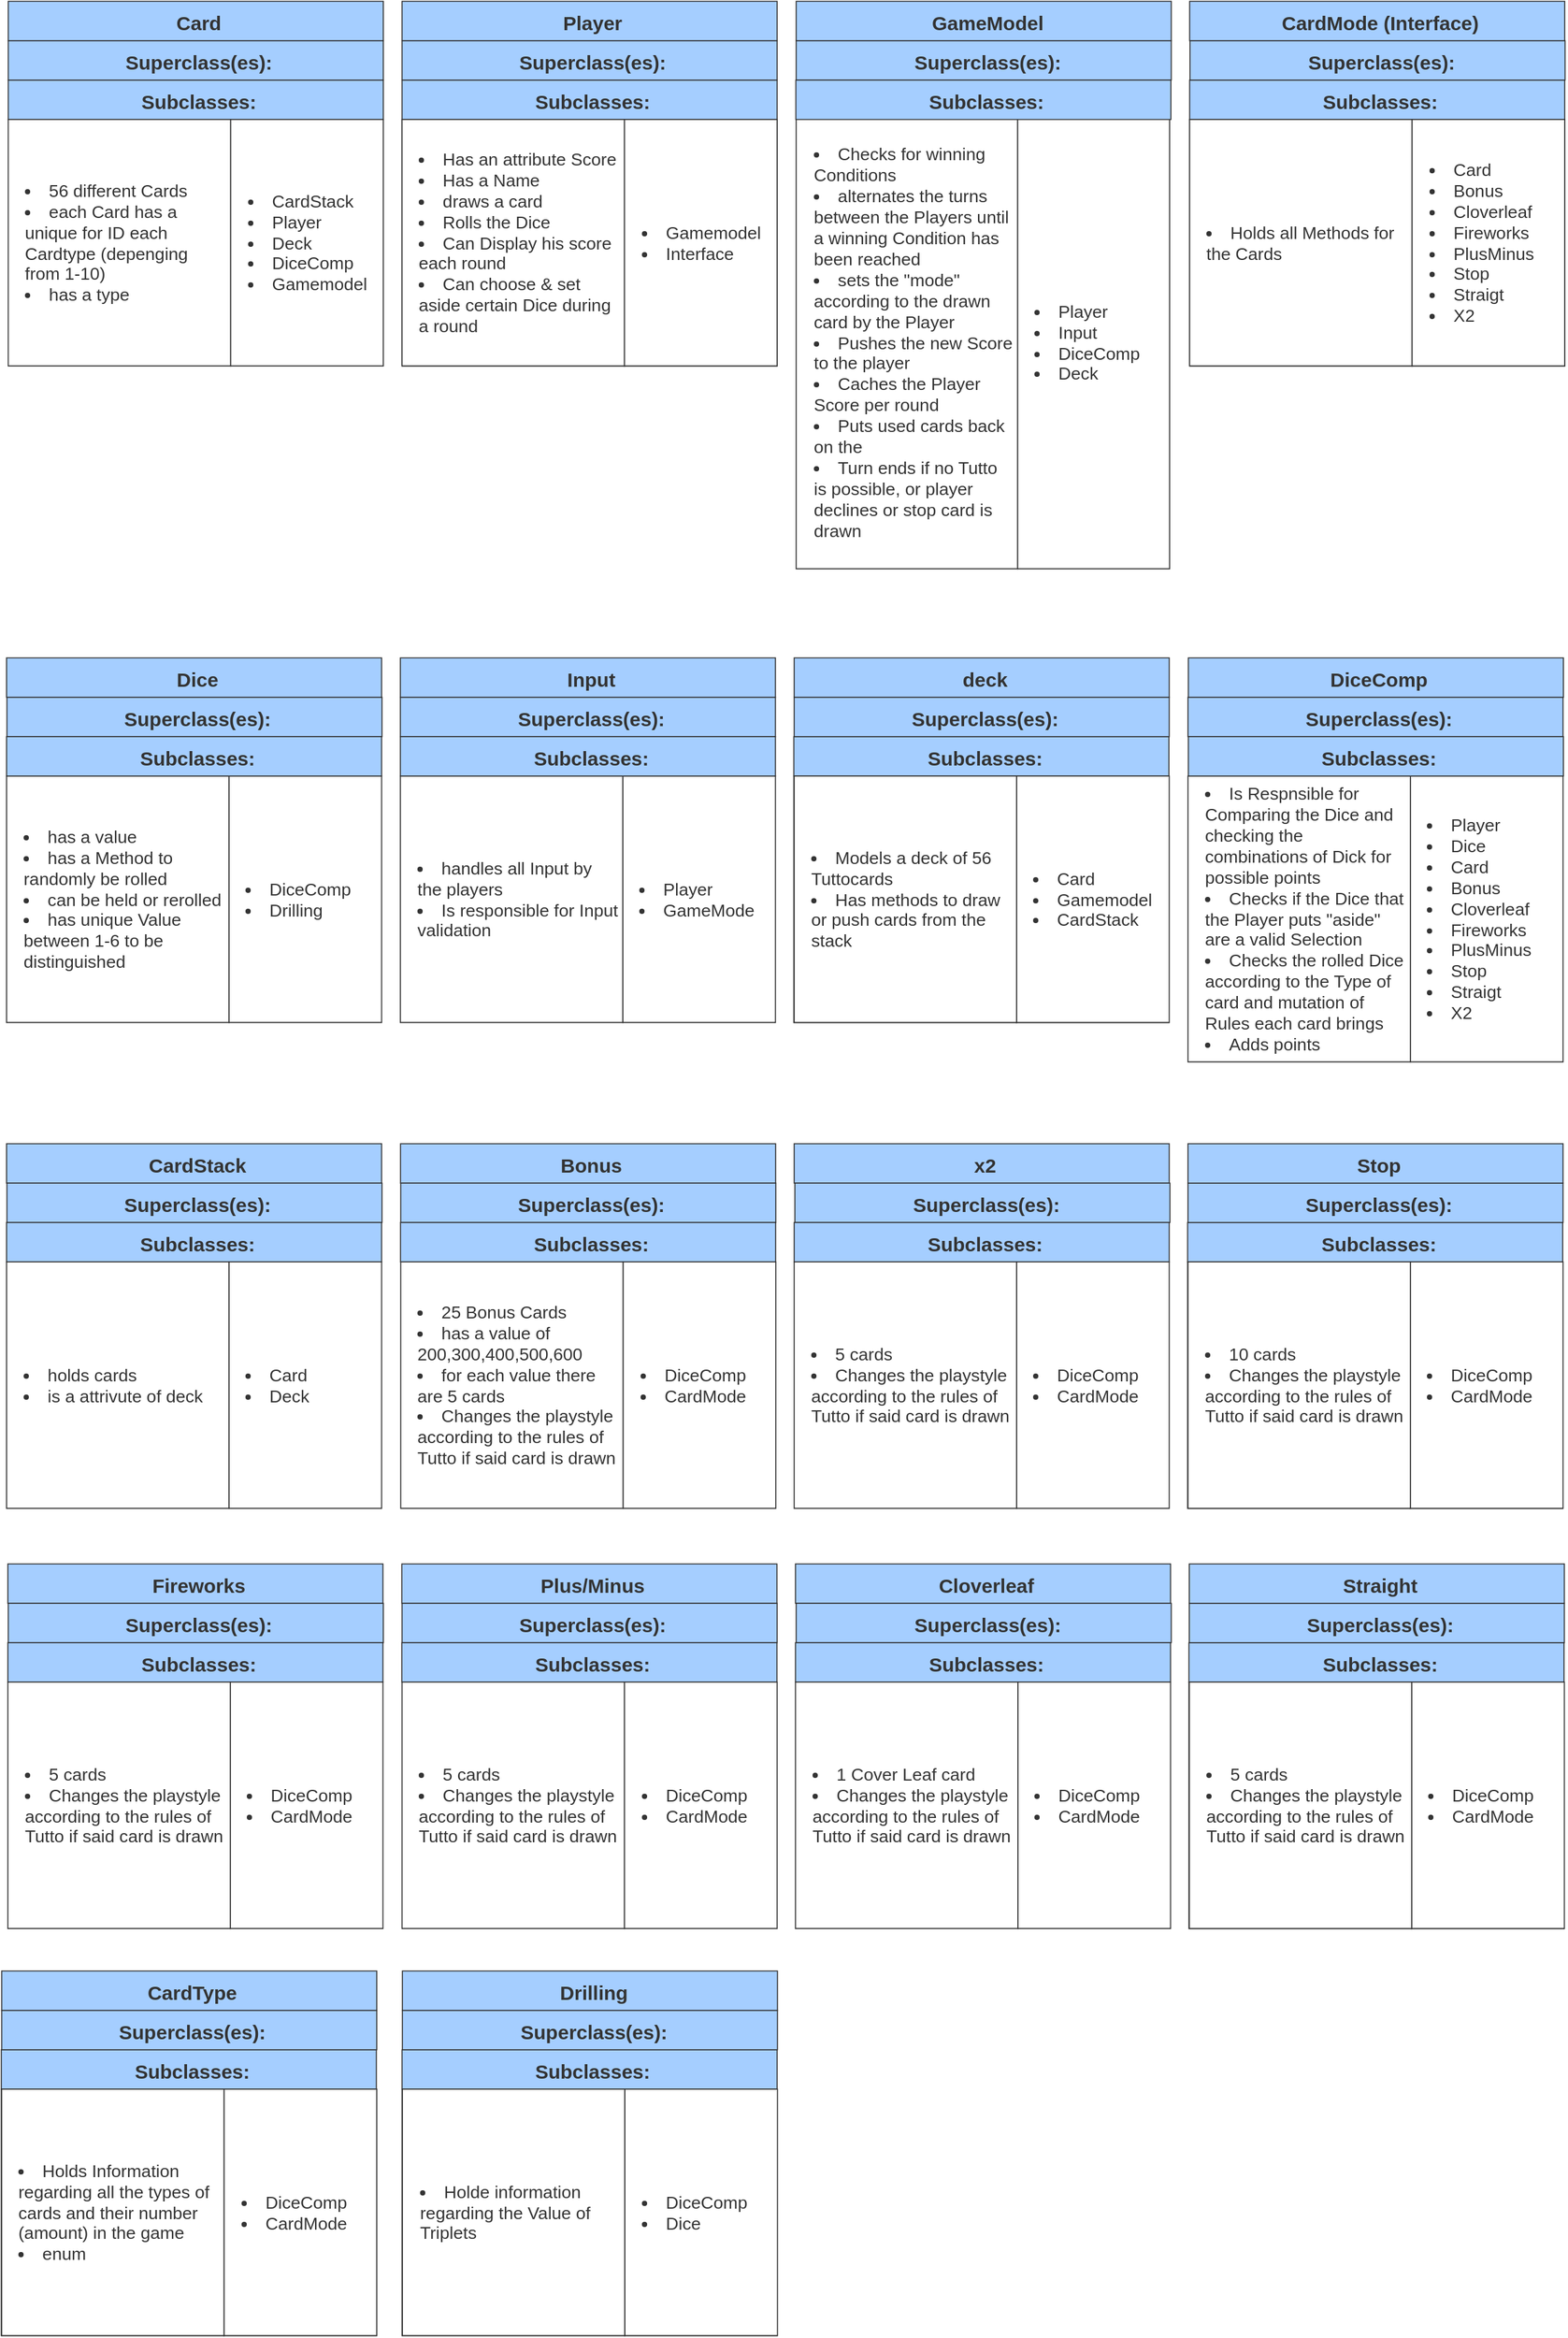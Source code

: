 <mxfile version="20.6.0" type="device"><diagram id="DtVpmX2BilBb1LRKZ0G4" name="Seite-1"><mxGraphModel dx="1422" dy="1931" grid="1" gridSize="10" guides="1" tooltips="1" connect="1" arrows="1" fold="1" page="1" pageScale="1" pageWidth="827" pageHeight="1169" math="0" shadow="0"><root><mxCell id="0"/><mxCell id="1" parent="0"/><mxCell id="c-7fdAGD610bVbhYbxDN-22" value="" style="group;dropTarget=0;pointerEvents=0;html=1;" parent="1" vertex="1"><mxGeometry x="55.27" y="-140" width="286" height="218" as="geometry"/></mxCell><mxCell id="c-7fdAGD610bVbhYbxDN-23" value="Subclasses:" style="shape=partialRectangle;html=1;whiteSpace=wrap;connectable=0;fillColor=#a5ceff;strokeOpacity=100;fillOpacity=100;verticalAlign=middle;spacing=3.8;strokeColor=#333333;strokeWidth=0.8;fontSize=15;fontColor=#333333;fontStyle=1;spacingLeft=8.4;spacingRight=3.8;spacingTop=2.4;" parent="c-7fdAGD610bVbhYbxDN-22" vertex="1"><mxGeometry width="285.731" height="30" as="geometry"/></mxCell><mxCell id="c-7fdAGD610bVbhYbxDN-24" value="&lt;ul style=&quot;margin: 0px ; padding-left: 10px ; list-style-position: inside ; list-style-type: disc&quot;&gt;&lt;li style=&quot;text-align: left ; color: #333333 ; font-size: 13.3px&quot;&gt;56 different Cards&lt;/li&gt;&lt;li style=&quot;text-align: left ; color: #333333 ; font-size: 13.3px&quot;&gt;each Card has a unique for ID each Cardtype (depenging from 1-10)&lt;/li&gt;&lt;li style=&quot;text-align: left ; color: #333333 ; font-size: 13.3px&quot;&gt;has a type&lt;/li&gt;&lt;/ul&gt;" style="shape=partialRectangle;html=1;whiteSpace=wrap;connectable=0;fillColor=#ffffff;strokeOpacity=100;verticalAlign=middle;overflow=block;blockSpacing=1;spacing=3.8;strokeColor=#333333;strokeWidth=0.8;fontSize=13;" parent="c-7fdAGD610bVbhYbxDN-22" vertex="1"><mxGeometry y="30" width="169.481" height="187.695" as="geometry"/></mxCell><mxCell id="c-7fdAGD610bVbhYbxDN-25" value="&lt;ul style=&quot;margin: 0px ; padding-left: 10px ; list-style-position: inside ; list-style-type: disc&quot;&gt;&lt;li style=&quot;text-align: left ; color: #333333 ; font-size: 13.3px&quot;&gt;CardStack&lt;/li&gt;&lt;li style=&quot;text-align: left ; color: #333333 ; font-size: 13.3px&quot;&gt;Player&lt;/li&gt;&lt;li style=&quot;text-align: left ; color: #333333 ; font-size: 13.3px&quot;&gt;Deck&lt;/li&gt;&lt;li style=&quot;text-align: left ; color: #333333 ; font-size: 13.3px&quot;&gt;DiceComp&lt;/li&gt;&lt;li style=&quot;text-align: left ; color: #333333 ; font-size: 13.3px&quot;&gt;Gamemodel&lt;/li&gt;&lt;/ul&gt;" style="shape=partialRectangle;html=1;whiteSpace=wrap;connectable=0;fillColor=#ffffff;strokeOpacity=100;verticalAlign=middle;overflow=block;blockSpacing=1;spacing=3.8;strokeColor=#333333;strokeWidth=0.8;fontSize=13;" parent="c-7fdAGD610bVbhYbxDN-22" vertex="1"><mxGeometry x="169.481" y="30" width="116.25" height="187.695" as="geometry"/></mxCell><mxCell id="c-7fdAGD610bVbhYbxDN-26" value="" style="group;dropTarget=0;pointerEvents=0;html=1;" parent="1" vertex="1"><mxGeometry x="355.27" y="-140" width="286" height="218" as="geometry"/></mxCell><mxCell id="c-7fdAGD610bVbhYbxDN-27" value="Subclasses:" style="shape=partialRectangle;html=1;whiteSpace=wrap;connectable=0;fillColor=#a5ceff;strokeOpacity=100;fillOpacity=100;verticalAlign=middle;spacing=3.8;strokeColor=#333333;strokeWidth=0.8;fontSize=15;fontColor=#333333;fontStyle=1;spacingLeft=8.4;spacingRight=3.8;spacingTop=2.4;" parent="c-7fdAGD610bVbhYbxDN-26" vertex="1"><mxGeometry width="285.731" height="30" as="geometry"/></mxCell><mxCell id="c-7fdAGD610bVbhYbxDN-28" value="&lt;ul style=&quot;margin: 0px; padding-left: 10px;list-style-position: inside; list-style-type:disc&quot;&gt;&lt;li style=&quot;text-align:left;color:#333333;font-size:13.3px;&quot;&gt;Responibilities&lt;/li&gt;&lt;/ul&gt;" style="shape=partialRectangle;html=1;whiteSpace=wrap;connectable=0;fillColor=#ffffff;strokeOpacity=100;verticalAlign=middle;overflow=block;blockSpacing=1;spacing=3.8;strokeColor=#333333;strokeWidth=0.8;fontSize=13;" parent="c-7fdAGD610bVbhYbxDN-26" vertex="1"><mxGeometry y="30" width="169.481" height="187.695" as="geometry"/></mxCell><mxCell id="c-7fdAGD610bVbhYbxDN-29" value="&lt;ul style=&quot;margin: 0px; padding-left: 10px;list-style-position: inside; list-style-type:disc&quot;&gt;&lt;li style=&quot;text-align:left;color:#333333;font-size:13.3px;&quot;&gt;Collaborators&lt;/li&gt;&lt;/ul&gt;" style="shape=partialRectangle;html=1;whiteSpace=wrap;connectable=0;fillColor=#ffffff;strokeOpacity=100;verticalAlign=middle;overflow=block;blockSpacing=1;spacing=3.8;strokeColor=#333333;strokeWidth=0.8;fontSize=13;" parent="c-7fdAGD610bVbhYbxDN-26" vertex="1"><mxGeometry x="169.481" y="30" width="116.25" height="187.695" as="geometry"/></mxCell><mxCell id="c-7fdAGD610bVbhYbxDN-34" value="" style="group;dropTarget=0;pointerEvents=0;html=1;" parent="1" vertex="1"><mxGeometry x="955.27" y="-140" width="286" height="218" as="geometry"/></mxCell><mxCell id="c-7fdAGD610bVbhYbxDN-35" value="Subclasses:" style="shape=partialRectangle;html=1;whiteSpace=wrap;connectable=0;fillColor=#a5ceff;strokeOpacity=100;fillOpacity=100;verticalAlign=middle;spacing=3.8;strokeColor=#333333;strokeWidth=0.8;fontSize=15;fontColor=#333333;fontStyle=1;spacingLeft=8.4;spacingRight=3.8;spacingTop=2.4;" parent="c-7fdAGD610bVbhYbxDN-34" vertex="1"><mxGeometry width="285.731" height="30" as="geometry"/></mxCell><mxCell id="c-7fdAGD610bVbhYbxDN-36" value="&lt;ul style=&quot;margin: 0px; padding-left: 10px;list-style-position: inside; list-style-type:disc&quot;&gt;&lt;li style=&quot;text-align:left;color:#333333;font-size:13.3px;&quot;&gt;Responibilities&lt;/li&gt;&lt;/ul&gt;" style="shape=partialRectangle;html=1;whiteSpace=wrap;connectable=0;fillColor=#ffffff;strokeOpacity=100;verticalAlign=middle;overflow=block;blockSpacing=1;spacing=3.8;strokeColor=#333333;strokeWidth=0.8;fontSize=13;" parent="c-7fdAGD610bVbhYbxDN-34" vertex="1"><mxGeometry y="30" width="169.481" height="187.695" as="geometry"/></mxCell><mxCell id="c-7fdAGD610bVbhYbxDN-37" value="&lt;ul style=&quot;margin: 0px; padding-left: 10px;list-style-position: inside; list-style-type:disc&quot;&gt;&lt;li style=&quot;text-align:left;color:#333333;font-size:13.3px;&quot;&gt;Collaborators&lt;/li&gt;&lt;/ul&gt;" style="shape=partialRectangle;html=1;whiteSpace=wrap;connectable=0;fillColor=#ffffff;strokeOpacity=100;verticalAlign=middle;overflow=block;blockSpacing=1;spacing=3.8;strokeColor=#333333;strokeWidth=0.8;fontSize=13;" parent="c-7fdAGD610bVbhYbxDN-34" vertex="1"><mxGeometry x="169.481" y="30" width="116.25" height="187.695" as="geometry"/></mxCell><mxCell id="c-7fdAGD610bVbhYbxDN-42" value="" style="group;dropTarget=0;pointerEvents=0;html=1;" parent="1" vertex="1"><mxGeometry x="955.27" y="-140" width="286" height="218" as="geometry"/></mxCell><mxCell id="c-7fdAGD610bVbhYbxDN-44" value="&lt;ul style=&quot;margin: 0px ; padding-left: 10px ; list-style-position: inside ; list-style-type: disc&quot;&gt;&lt;li style=&quot;text-align: left ; color: #333333 ; font-size: 13.3px&quot;&gt;Holds all Methods for the Cards&lt;/li&gt;&lt;/ul&gt;" style="shape=partialRectangle;html=1;whiteSpace=wrap;connectable=0;fillColor=#ffffff;strokeOpacity=100;verticalAlign=middle;overflow=block;blockSpacing=1;spacing=3.8;strokeColor=#333333;strokeWidth=0.8;fontSize=13;" parent="c-7fdAGD610bVbhYbxDN-42" vertex="1"><mxGeometry y="30" width="169.481" height="187.695" as="geometry"/></mxCell><mxCell id="c-7fdAGD610bVbhYbxDN-45" value="&lt;ul style=&quot;margin: 0px ; padding-left: 10px ; list-style-position: inside ; list-style-type: disc&quot;&gt;&lt;li style=&quot;text-align: left ; color: #333333 ; font-size: 13.3px&quot;&gt;Card&lt;/li&gt;&lt;li style=&quot;text-align: left ; color: #333333 ; font-size: 13.3px&quot;&gt;Bonus&lt;/li&gt;&lt;li style=&quot;text-align: left ; color: #333333 ; font-size: 13.3px&quot;&gt;Cloverleaf&lt;/li&gt;&lt;li style=&quot;text-align: left ; color: #333333 ; font-size: 13.3px&quot;&gt;Fireworks&lt;/li&gt;&lt;li style=&quot;text-align: left ; color: #333333 ; font-size: 13.3px&quot;&gt;PlusMinus&lt;/li&gt;&lt;li style=&quot;text-align: left ; color: #333333 ; font-size: 13.3px&quot;&gt;Stop&lt;/li&gt;&lt;li style=&quot;text-align: left ; color: #333333 ; font-size: 13.3px&quot;&gt;Straigt&lt;/li&gt;&lt;li style=&quot;text-align: left ; color: #333333 ; font-size: 13.3px&quot;&gt;X2&lt;/li&gt;&lt;/ul&gt;" style="shape=partialRectangle;html=1;whiteSpace=wrap;connectable=0;fillColor=#ffffff;strokeOpacity=100;verticalAlign=middle;overflow=block;blockSpacing=1;spacing=3.8;strokeColor=#333333;strokeWidth=0.8;fontSize=13;" parent="c-7fdAGD610bVbhYbxDN-42" vertex="1"><mxGeometry x="169.481" y="30" width="116.25" height="187.695" as="geometry"/></mxCell><mxCell id="c-7fdAGD610bVbhYbxDN-46" value="" style="group;dropTarget=0;pointerEvents=0;html=1;" parent="1" vertex="1"><mxGeometry x="355.27" y="-140" width="286" height="218" as="geometry"/></mxCell><mxCell id="c-7fdAGD610bVbhYbxDN-48" value="&lt;ul style=&quot;margin: 0px ; padding-left: 10px ; list-style-position: inside ; list-style-type: disc&quot;&gt;&lt;li style=&quot;text-align: left ; color: #333333 ; font-size: 13.3px&quot;&gt;Has an attribute Score&lt;/li&gt;&lt;li style=&quot;text-align: left ; color: #333333 ; font-size: 13.3px&quot;&gt;Has a Name&lt;/li&gt;&lt;li style=&quot;text-align: left ; color: #333333 ; font-size: 13.3px&quot;&gt;draws a card&lt;/li&gt;&lt;li style=&quot;text-align: left ; color: #333333 ; font-size: 13.3px&quot;&gt;Rolls the Dice&lt;/li&gt;&lt;li style=&quot;text-align: left ; color: #333333 ; font-size: 13.3px&quot;&gt;Can Display his score each round&lt;/li&gt;&lt;li style=&quot;text-align: left ; color: #333333 ; font-size: 13.3px&quot;&gt;Can choose &amp;amp; set aside certain Dice during a round&lt;/li&gt;&lt;/ul&gt;" style="shape=partialRectangle;html=1;whiteSpace=wrap;connectable=0;fillColor=#ffffff;strokeOpacity=100;verticalAlign=middle;overflow=block;blockSpacing=1;spacing=3.8;strokeColor=#333333;strokeWidth=0.8;fontSize=13;" parent="c-7fdAGD610bVbhYbxDN-46" vertex="1"><mxGeometry y="30" width="169.481" height="187.695" as="geometry"/></mxCell><mxCell id="c-7fdAGD610bVbhYbxDN-49" value="&lt;ul style=&quot;margin: 0px ; padding-left: 10px ; list-style-position: inside ; list-style-type: disc&quot;&gt;&lt;li style=&quot;text-align: left ; color: #333333 ; font-size: 13.3px&quot;&gt;Gamemodel&lt;/li&gt;&lt;li style=&quot;text-align: left ; color: #333333 ; font-size: 13.3px&quot;&gt;Interface&lt;/li&gt;&lt;/ul&gt;" style="shape=partialRectangle;html=1;whiteSpace=wrap;connectable=0;fillColor=#ffffff;strokeOpacity=100;verticalAlign=middle;overflow=block;blockSpacing=1;spacing=3.8;strokeColor=#333333;strokeWidth=0.8;fontSize=13;" parent="c-7fdAGD610bVbhYbxDN-46" vertex="1"><mxGeometry x="169.481" y="30" width="116.25" height="187.695" as="geometry"/></mxCell><mxCell id="c-7fdAGD610bVbhYbxDN-50" value="" style="group;dropTarget=0;pointerEvents=0;html=1;" parent="1" vertex="1"><mxGeometry x="54" y="360" width="286" height="218" as="geometry"/></mxCell><mxCell id="c-7fdAGD610bVbhYbxDN-52" value="&lt;ul style=&quot;margin: 0px ; padding-left: 10px ; list-style-position: inside ; list-style-type: disc&quot;&gt;&lt;li style=&quot;text-align: left ; color: #333333 ; font-size: 13.3px&quot;&gt;has a value&lt;/li&gt;&lt;li style=&quot;text-align: left ; color: #333333 ; font-size: 13.3px&quot;&gt;has a Method to randomly be rolled&lt;/li&gt;&lt;li style=&quot;text-align: left ; color: #333333 ; font-size: 13.3px&quot;&gt;can be held or rerolled&lt;/li&gt;&lt;li style=&quot;text-align: left ; color: #333333 ; font-size: 13.3px&quot;&gt;has unique Value between 1-6 to be distinguished&lt;/li&gt;&lt;/ul&gt;" style="shape=partialRectangle;html=1;whiteSpace=wrap;connectable=0;fillColor=#ffffff;strokeOpacity=100;verticalAlign=middle;overflow=block;blockSpacing=1;spacing=3.8;strokeColor=#333333;strokeWidth=0.8;fontSize=13;" parent="c-7fdAGD610bVbhYbxDN-50" vertex="1"><mxGeometry y="30" width="169.481" height="187.695" as="geometry"/></mxCell><mxCell id="c-7fdAGD610bVbhYbxDN-53" value="&lt;ul style=&quot;margin: 0px ; padding-left: 10px ; list-style-position: inside ; list-style-type: disc&quot;&gt;&lt;li style=&quot;text-align: left ; color: #333333 ; font-size: 13.3px&quot;&gt;DiceComp&lt;/li&gt;&lt;li style=&quot;text-align: left ; color: #333333 ; font-size: 13.3px&quot;&gt;Drilling&lt;/li&gt;&lt;/ul&gt;" style="shape=partialRectangle;html=1;whiteSpace=wrap;connectable=0;fillColor=#ffffff;strokeOpacity=100;verticalAlign=middle;overflow=block;blockSpacing=1;spacing=3.8;strokeColor=#333333;strokeWidth=0.8;fontSize=13;" parent="c-7fdAGD610bVbhYbxDN-50" vertex="1"><mxGeometry x="169.481" y="30" width="116.25" height="187.695" as="geometry"/></mxCell><mxCell id="c-7fdAGD610bVbhYbxDN-54" value="" style="group;dropTarget=0;pointerEvents=0;html=1;" parent="1" vertex="1"><mxGeometry x="655.27" y="-140" width="284.73" height="400" as="geometry"/></mxCell><mxCell id="c-7fdAGD610bVbhYbxDN-56" value="&lt;ul style=&quot;margin: 0px ; padding-left: 10px ; list-style-position: inside ; list-style-type: disc&quot;&gt;&lt;li style=&quot;text-align: left ; color: #333333 ; font-size: 13.3px&quot;&gt;Checks for winning Conditions&lt;/li&gt;&lt;li style=&quot;text-align: left ; color: #333333 ; font-size: 13.3px&quot;&gt;alternates the turns between the Players until a winning Condition has been reached&lt;/li&gt;&lt;li style=&quot;text-align: left ; color: #333333 ; font-size: 13.3px&quot;&gt;sets the &quot;mode&quot; according to the drawn card by the Player&lt;/li&gt;&lt;li style=&quot;text-align: left ; color: #333333 ; font-size: 13.3px&quot;&gt;Pushes the new Score to the player&lt;/li&gt;&lt;li style=&quot;text-align: left ; color: #333333 ; font-size: 13.3px&quot;&gt;Caches the Player Score per round&lt;/li&gt;&lt;li style=&quot;text-align: left ; color: #333333 ; font-size: 13.3px&quot;&gt;Puts used cards back on the&lt;/li&gt;&lt;li style=&quot;text-align: left ; color: #333333 ; font-size: 13.3px&quot;&gt;Turn ends if no Tutto is possible, or player declines or stop card is drawn&lt;/li&gt;&lt;/ul&gt;" style="shape=partialRectangle;html=1;whiteSpace=wrap;connectable=0;fillColor=#ffffff;strokeOpacity=100;verticalAlign=middle;overflow=block;blockSpacing=1;spacing=3.8;strokeColor=#333333;strokeWidth=0.8;fontSize=13;" parent="c-7fdAGD610bVbhYbxDN-54" vertex="1"><mxGeometry x="0.27" y="27.801" width="168.729" height="344.394" as="geometry"/></mxCell><mxCell id="c-7fdAGD610bVbhYbxDN-57" value="&lt;ul style=&quot;margin: 0px ; padding-left: 10px ; list-style-position: inside ; list-style-type: disc&quot;&gt;&lt;li style=&quot;text-align: left ; color: #333333 ; font-size: 13.3px&quot;&gt;Player&lt;/li&gt;&lt;li style=&quot;text-align: left ; color: #333333 ; font-size: 13.3px&quot;&gt;Input&lt;/li&gt;&lt;li style=&quot;text-align: left ; color: #333333 ; font-size: 13.3px&quot;&gt;DiceComp&lt;/li&gt;&lt;li style=&quot;text-align: left ; color: #333333 ; font-size: 13.3px&quot;&gt;Deck&lt;/li&gt;&lt;/ul&gt;" style="shape=partialRectangle;html=1;whiteSpace=wrap;connectable=0;fillColor=#ffffff;strokeOpacity=100;verticalAlign=middle;overflow=block;blockSpacing=1;spacing=3.8;strokeColor=#333333;strokeWidth=0.8;fontSize=13;" parent="c-7fdAGD610bVbhYbxDN-54" vertex="1"><mxGeometry x="168.999" y="27.801" width="115.734" height="344.394" as="geometry"/></mxCell><mxCell id="c-7fdAGD610bVbhYbxDN-58" value="" style="group;dropTarget=0;pointerEvents=0;html=1;" parent="1" vertex="1"><mxGeometry x="954" y="390" width="286" height="218" as="geometry"/></mxCell><mxCell id="c-7fdAGD610bVbhYbxDN-60" value="&lt;ul style=&quot;margin: 0px ; padding-left: 10px ; list-style-position: inside ; list-style-type: disc&quot;&gt;&lt;li style=&quot;text-align: left ; color: #333333 ; font-size: 13.3px&quot;&gt;Is Respnsible for Comparing the Dice and checking the combinations of Dick for possible points&lt;/li&gt;&lt;li style=&quot;text-align: left ; color: #333333 ; font-size: 13.3px&quot;&gt;Checks if the Dice that the Player puts &quot;aside&quot; are a valid Selection&lt;/li&gt;&lt;li style=&quot;text-align: left ; color: #333333 ; font-size: 13.3px&quot;&gt;Checks the rolled Dice according to the Type of card and mutation of Rules each card brings&lt;/li&gt;&lt;li style=&quot;text-align: left ; color: #333333 ; font-size: 13.3px&quot;&gt;Adds points&lt;/li&gt;&lt;/ul&gt;" style="shape=partialRectangle;html=1;whiteSpace=wrap;connectable=0;fillColor=#ffffff;strokeOpacity=100;verticalAlign=middle;overflow=block;blockSpacing=1;spacing=3.8;strokeColor=#333333;strokeWidth=0.8;fontSize=13;" parent="c-7fdAGD610bVbhYbxDN-58" vertex="1"><mxGeometry width="169.48" height="217.69" as="geometry"/></mxCell><mxCell id="c-7fdAGD610bVbhYbxDN-61" value="&lt;div style=&quot;text-align: left&quot;&gt;&lt;ul style=&quot;text-align: center; margin: 0px; padding-left: 10px; list-style-position: inside;&quot;&gt;&lt;li style=&quot;text-align: left; color: rgb(51, 51, 51); font-size: 13.3px;&quot;&gt;Player&lt;/li&gt;&lt;li style=&quot;text-align: left; color: rgb(51, 51, 51); font-size: 13.3px;&quot;&gt;Dice&lt;/li&gt;&lt;li style=&quot;text-align: left; color: rgb(51, 51, 51); font-size: 13.3px;&quot;&gt;Card&lt;/li&gt;&lt;li style=&quot;text-align: left; color: rgb(51, 51, 51); font-size: 13.3px;&quot;&gt;Bonus&lt;/li&gt;&lt;li style=&quot;text-align: left; color: rgb(51, 51, 51); font-size: 13.3px;&quot;&gt;Cloverleaf&lt;/li&gt;&lt;li style=&quot;text-align: left; color: rgb(51, 51, 51); font-size: 13.3px;&quot;&gt;Fireworks&lt;/li&gt;&lt;li style=&quot;text-align: left; color: rgb(51, 51, 51); font-size: 13.3px;&quot;&gt;PlusMinus&lt;/li&gt;&lt;li style=&quot;text-align: left; color: rgb(51, 51, 51); font-size: 13.3px;&quot;&gt;Stop&lt;/li&gt;&lt;li style=&quot;text-align: left; color: rgb(51, 51, 51); font-size: 13.3px;&quot;&gt;Straigt&lt;/li&gt;&lt;li style=&quot;text-align: left; color: rgb(51, 51, 51); font-size: 13.3px;&quot;&gt;X2&lt;/li&gt;&lt;/ul&gt;&lt;/div&gt;" style="shape=partialRectangle;html=1;whiteSpace=wrap;connectable=0;fillColor=#ffffff;strokeOpacity=100;verticalAlign=middle;overflow=block;blockSpacing=1;spacing=3.8;strokeColor=#333333;strokeWidth=0.8;fontSize=13;" parent="c-7fdAGD610bVbhYbxDN-58" vertex="1"><mxGeometry x="169.48" width="116.25" height="217.69" as="geometry"/></mxCell><mxCell id="c-7fdAGD610bVbhYbxDN-62" value="" style="group;dropTarget=0;pointerEvents=0;html=1;" parent="1" vertex="1"><mxGeometry x="354" y="360" width="286" height="218" as="geometry"/></mxCell><mxCell id="c-7fdAGD610bVbhYbxDN-64" value="&lt;ul style=&quot;margin: 0px ; padding-left: 10px ; list-style-position: inside ; list-style-type: disc&quot;&gt;&lt;li style=&quot;text-align: left ; color: #333333 ; font-size: 13.3px&quot;&gt;handles all Input by the players&lt;/li&gt;&lt;li style=&quot;text-align: left ; color: #333333 ; font-size: 13.3px&quot;&gt;Is responsible for Input validation&amp;nbsp;&lt;/li&gt;&lt;/ul&gt;" style="shape=partialRectangle;html=1;whiteSpace=wrap;connectable=0;fillColor=#ffffff;strokeOpacity=100;verticalAlign=middle;overflow=block;blockSpacing=1;spacing=3.8;strokeColor=#333333;strokeWidth=0.8;fontSize=13;" parent="c-7fdAGD610bVbhYbxDN-62" vertex="1"><mxGeometry y="30" width="169.481" height="187.695" as="geometry"/></mxCell><mxCell id="c-7fdAGD610bVbhYbxDN-65" value="&lt;ul style=&quot;margin: 0px ; padding-left: 10px ; list-style-position: inside ; list-style-type: disc&quot;&gt;&lt;li style=&quot;text-align: left ; color: #333333 ; font-size: 13.3px&quot;&gt;Player&lt;/li&gt;&lt;li style=&quot;text-align: left ; color: #333333 ; font-size: 13.3px&quot;&gt;GameMode&lt;/li&gt;&lt;/ul&gt;" style="shape=partialRectangle;html=1;whiteSpace=wrap;connectable=0;fillColor=#ffffff;strokeOpacity=100;verticalAlign=middle;overflow=block;blockSpacing=1;spacing=3.8;strokeColor=#333333;strokeWidth=0.8;fontSize=13;" parent="c-7fdAGD610bVbhYbxDN-62" vertex="1"><mxGeometry x="169.481" y="30" width="116.25" height="187.695" as="geometry"/></mxCell><mxCell id="c-7fdAGD610bVbhYbxDN-82" value="Superclass(es):" style="shape=partialRectangle;html=1;whiteSpace=wrap;connectable=0;fillColor=#a5ceff;strokeOpacity=100;fillOpacity=100;verticalAlign=middle;spacing=3.8;strokeColor=#333333;strokeWidth=0.8;fontSize=15;fontColor=#333333;fontStyle=1;spacingLeft=8.4;spacingRight=3.8;spacingTop=2.4;" parent="1" vertex="1"><mxGeometry x="55.27" y="-170" width="285.731" height="30" as="geometry"/></mxCell><mxCell id="c-7fdAGD610bVbhYbxDN-83" value="Card" style="shape=partialRectangle;html=1;whiteSpace=wrap;connectable=0;fillColor=#a5ceff;strokeOpacity=100;fillOpacity=100;verticalAlign=middle;spacing=3.8;strokeColor=#333333;strokeWidth=0.8;fontSize=15;fontColor=#333333;fontStyle=1;spacingLeft=8.4;spacingRight=3.8;spacingTop=2.4;" parent="1" vertex="1"><mxGeometry x="55.27" y="-200" width="285.731" height="30" as="geometry"/></mxCell><mxCell id="c-7fdAGD610bVbhYbxDN-84" value="Superclass(es):" style="shape=partialRectangle;html=1;whiteSpace=wrap;connectable=0;fillColor=#a5ceff;strokeOpacity=100;fillOpacity=100;verticalAlign=middle;spacing=3.8;strokeColor=#333333;strokeWidth=0.8;fontSize=15;fontColor=#333333;fontStyle=1;spacingLeft=8.4;spacingRight=3.8;spacingTop=2.4;" parent="1" vertex="1"><mxGeometry x="355.27" y="-170" width="285.731" height="30" as="geometry"/></mxCell><mxCell id="c-7fdAGD610bVbhYbxDN-86" value="Superclass(es):" style="shape=partialRectangle;html=1;whiteSpace=wrap;connectable=0;fillColor=#a5ceff;strokeOpacity=100;fillOpacity=100;verticalAlign=middle;spacing=3.8;strokeColor=#333333;strokeWidth=0.8;fontSize=15;fontColor=#333333;fontStyle=1;spacingLeft=8.4;spacingRight=3.8;spacingTop=2.4;" parent="1" vertex="1"><mxGeometry x="955.54" y="-170" width="285.731" height="30" as="geometry"/></mxCell><mxCell id="c-7fdAGD610bVbhYbxDN-47" value="Player" style="shape=partialRectangle;html=1;whiteSpace=wrap;connectable=0;fillColor=#a5ceff;strokeOpacity=100;fillOpacity=100;verticalAlign=middle;spacing=3.8;strokeColor=#333333;strokeWidth=0.8;fontSize=15;fontColor=#333333;fontStyle=1;spacingLeft=8.4;spacingRight=3.8;spacingTop=2.4;" parent="1" vertex="1"><mxGeometry x="355.27" y="-200" width="285.731" height="30" as="geometry"/></mxCell><mxCell id="c-7fdAGD610bVbhYbxDN-43" value="CardMode (Interface)" style="shape=partialRectangle;html=1;whiteSpace=wrap;connectable=0;fillColor=#a5ceff;strokeOpacity=100;fillOpacity=100;verticalAlign=middle;spacing=3.8;strokeColor=#333333;strokeWidth=0.8;fontSize=15;fontColor=#333333;fontStyle=1;spacingLeft=8.4;spacingRight=3.8;spacingTop=2.4;" parent="1" vertex="1"><mxGeometry x="955.27" y="-200" width="285.731" height="30" as="geometry"/></mxCell><mxCell id="c-7fdAGD610bVbhYbxDN-87" value="Superclass(es):" style="shape=partialRectangle;html=1;whiteSpace=wrap;connectable=0;fillColor=#a5ceff;strokeOpacity=100;fillOpacity=100;verticalAlign=middle;spacing=3.8;strokeColor=#333333;strokeWidth=0.8;fontSize=15;fontColor=#333333;fontStyle=1;spacingLeft=8.4;spacingRight=3.8;spacingTop=2.4;" parent="1" vertex="1"><mxGeometry x="54.27" y="330" width="285.731" height="30" as="geometry"/></mxCell><mxCell id="c-7fdAGD610bVbhYbxDN-88" value="Superclass(es):" style="shape=partialRectangle;html=1;whiteSpace=wrap;connectable=0;fillColor=#a5ceff;strokeOpacity=100;fillOpacity=100;verticalAlign=middle;spacing=3.8;strokeColor=#333333;strokeWidth=0.8;fontSize=15;fontColor=#333333;fontStyle=1;spacingLeft=8.4;spacingRight=3.8;spacingTop=2.4;" parent="1" vertex="1"><mxGeometry x="354" y="330" width="285.731" height="30" as="geometry"/></mxCell><mxCell id="c-7fdAGD610bVbhYbxDN-89" value="Superclass(es):" style="shape=partialRectangle;html=1;whiteSpace=wrap;connectable=0;fillColor=#a5ceff;strokeOpacity=100;fillOpacity=100;verticalAlign=middle;spacing=3.8;strokeColor=#333333;strokeWidth=0.8;fontSize=15;fontColor=#333333;fontStyle=1;spacingLeft=8.4;spacingRight=3.8;spacingTop=2.4;" parent="1" vertex="1"><mxGeometry x="655.54" y="-170" width="285.731" height="30" as="geometry"/></mxCell><mxCell id="c-7fdAGD610bVbhYbxDN-90" value="Superclass(es):" style="shape=partialRectangle;html=1;whiteSpace=wrap;connectable=0;fillColor=#a5ceff;strokeOpacity=100;fillOpacity=100;verticalAlign=middle;spacing=3.8;strokeColor=#333333;strokeWidth=0.8;fontSize=15;fontColor=#333333;fontStyle=1;spacingLeft=8.4;spacingRight=3.8;spacingTop=2.4;" parent="1" vertex="1"><mxGeometry x="954" y="330" width="285.731" height="30" as="geometry"/></mxCell><mxCell id="c-7fdAGD610bVbhYbxDN-51" value="Dice" style="shape=partialRectangle;html=1;whiteSpace=wrap;connectable=0;fillColor=#a5ceff;strokeOpacity=100;fillOpacity=100;verticalAlign=middle;spacing=3.8;strokeColor=#333333;strokeWidth=0.8;fontSize=15;fontColor=#333333;fontStyle=1;spacingLeft=8.4;spacingRight=3.8;spacingTop=2.4;" parent="1" vertex="1"><mxGeometry x="54" y="300" width="285.731" height="30" as="geometry"/></mxCell><mxCell id="c-7fdAGD610bVbhYbxDN-63" value="Input" style="shape=partialRectangle;html=1;whiteSpace=wrap;connectable=0;fillColor=#a5ceff;strokeOpacity=100;fillOpacity=100;verticalAlign=middle;spacing=3.8;strokeColor=#333333;strokeWidth=0.8;fontSize=15;fontColor=#333333;fontStyle=1;spacingLeft=8.4;spacingRight=3.8;spacingTop=2.4;" parent="1" vertex="1"><mxGeometry x="354" y="300" width="285.731" height="30" as="geometry"/></mxCell><mxCell id="c-7fdAGD610bVbhYbxDN-55" value="GameModel" style="shape=partialRectangle;html=1;whiteSpace=wrap;connectable=0;fillColor=#a5ceff;strokeOpacity=100;fillOpacity=100;verticalAlign=middle;spacing=3.8;strokeColor=#333333;strokeWidth=0.8;fontSize=15;fontColor=#333333;fontStyle=1;spacingLeft=8.4;spacingRight=3.8;spacingTop=2.4;" parent="1" vertex="1"><mxGeometry x="655.54" y="-200" width="285.731" height="30" as="geometry"/></mxCell><mxCell id="c-7fdAGD610bVbhYbxDN-59" value="DiceComp" style="shape=partialRectangle;html=1;whiteSpace=wrap;connectable=0;fillColor=#a5ceff;strokeOpacity=100;fillOpacity=100;verticalAlign=middle;spacing=3.8;strokeColor=#333333;strokeWidth=0.8;fontSize=15;fontColor=#333333;fontStyle=1;spacingLeft=8.4;spacingRight=3.8;spacingTop=2.4;" parent="1" vertex="1"><mxGeometry x="954.27" y="300" width="285.731" height="30" as="geometry"/></mxCell><mxCell id="c-7fdAGD610bVbhYbxDN-91" value="Subclasses:" style="shape=partialRectangle;html=1;whiteSpace=wrap;connectable=0;fillColor=#a5ceff;strokeOpacity=100;fillOpacity=100;verticalAlign=middle;spacing=3.8;strokeColor=#333333;strokeWidth=0.8;fontSize=15;fontColor=#333333;fontStyle=1;spacingLeft=8.4;spacingRight=3.8;spacingTop=2.4;" parent="1" vertex="1"><mxGeometry x="54" y="360" width="285.731" height="30" as="geometry"/></mxCell><mxCell id="c-7fdAGD610bVbhYbxDN-92" value="Subclasses:" style="shape=partialRectangle;html=1;whiteSpace=wrap;connectable=0;fillColor=#a5ceff;strokeOpacity=100;fillOpacity=100;verticalAlign=middle;spacing=3.8;strokeColor=#333333;strokeWidth=0.8;fontSize=15;fontColor=#333333;fontStyle=1;spacingLeft=8.4;spacingRight=3.8;spacingTop=2.4;" parent="1" vertex="1"><mxGeometry x="354" y="360" width="285.731" height="30" as="geometry"/></mxCell><mxCell id="c-7fdAGD610bVbhYbxDN-93" value="Subclasses:" style="shape=partialRectangle;html=1;whiteSpace=wrap;connectable=0;fillColor=#a5ceff;strokeOpacity=100;fillOpacity=100;verticalAlign=middle;spacing=3.8;strokeColor=#333333;strokeWidth=0.8;fontSize=15;fontColor=#333333;fontStyle=1;spacingLeft=8.4;spacingRight=3.8;spacingTop=2.4;" parent="1" vertex="1"><mxGeometry x="655.27" y="-140" width="285.731" height="30" as="geometry"/></mxCell><mxCell id="c-7fdAGD610bVbhYbxDN-94" value="Subclasses:" style="shape=partialRectangle;html=1;whiteSpace=wrap;connectable=0;fillColor=#a5ceff;strokeOpacity=100;fillOpacity=100;verticalAlign=middle;spacing=3.8;strokeColor=#333333;strokeWidth=0.8;fontSize=15;fontColor=#333333;fontStyle=1;spacingLeft=8.4;spacingRight=3.8;spacingTop=2.4;" parent="1" vertex="1"><mxGeometry x="954.27" y="360" width="285.731" height="30" as="geometry"/></mxCell><mxCell id="c-7fdAGD610bVbhYbxDN-101" value="" style="group;dropTarget=0;pointerEvents=0;html=1;" parent="1" vertex="1"><mxGeometry x="953.73" y="730" width="286" height="218" as="geometry"/></mxCell><mxCell id="c-7fdAGD610bVbhYbxDN-102" value="Subclasses:" style="shape=partialRectangle;html=1;whiteSpace=wrap;connectable=0;fillColor=#a5ceff;strokeOpacity=100;fillOpacity=100;verticalAlign=middle;spacing=3.8;strokeColor=#333333;strokeWidth=0.8;fontSize=15;fontColor=#333333;fontStyle=1;spacingLeft=8.4;spacingRight=3.8;spacingTop=2.4;" parent="c-7fdAGD610bVbhYbxDN-101" vertex="1"><mxGeometry width="285.731" height="30" as="geometry"/></mxCell><mxCell id="c-7fdAGD610bVbhYbxDN-103" value="&lt;ul style=&quot;margin: 0px; padding-left: 10px;list-style-position: inside; list-style-type:disc&quot;&gt;&lt;li style=&quot;text-align:left;color:#333333;font-size:13.3px;&quot;&gt;Responibilities&lt;/li&gt;&lt;/ul&gt;" style="shape=partialRectangle;html=1;whiteSpace=wrap;connectable=0;fillColor=#ffffff;strokeOpacity=100;verticalAlign=middle;overflow=block;blockSpacing=1;spacing=3.8;strokeColor=#333333;strokeWidth=0.8;fontSize=13;" parent="c-7fdAGD610bVbhYbxDN-101" vertex="1"><mxGeometry y="30" width="169.481" height="187.695" as="geometry"/></mxCell><mxCell id="c-7fdAGD610bVbhYbxDN-104" value="&lt;ul style=&quot;margin: 0px; padding-left: 10px;list-style-position: inside; list-style-type:disc&quot;&gt;&lt;li style=&quot;text-align:left;color:#333333;font-size:13.3px;&quot;&gt;Collaborators&lt;/li&gt;&lt;/ul&gt;" style="shape=partialRectangle;html=1;whiteSpace=wrap;connectable=0;fillColor=#ffffff;strokeOpacity=100;verticalAlign=middle;overflow=block;blockSpacing=1;spacing=3.8;strokeColor=#333333;strokeWidth=0.8;fontSize=13;" parent="c-7fdAGD610bVbhYbxDN-101" vertex="1"><mxGeometry x="169.481" y="30" width="116.25" height="187.695" as="geometry"/></mxCell><mxCell id="c-7fdAGD610bVbhYbxDN-105" value="" style="group;dropTarget=0;pointerEvents=0;html=1;" parent="1" vertex="1"><mxGeometry x="954" y="730" width="286" height="218" as="geometry"/></mxCell><mxCell id="c-7fdAGD610bVbhYbxDN-106" value="&lt;ul style=&quot;margin: 0px ; padding-left: 10px ; list-style-position: inside ; list-style-type: disc&quot;&gt;&lt;li style=&quot;text-align: left ; color: #333333 ; font-size: 13.3px&quot;&gt;10 cards&lt;/li&gt;&lt;li style=&quot;text-align: left; color: rgb(51, 51, 51); font-size: 13.3px;&quot;&gt;Changes the playstyle according to the rules of Tutto if said card is drawn&lt;/li&gt;&lt;/ul&gt;" style="shape=partialRectangle;html=1;whiteSpace=wrap;connectable=0;fillColor=#ffffff;strokeOpacity=100;verticalAlign=middle;overflow=block;blockSpacing=1;spacing=3.8;strokeColor=#333333;strokeWidth=0.8;fontSize=13;" parent="c-7fdAGD610bVbhYbxDN-105" vertex="1"><mxGeometry y="30" width="169.481" height="187.695" as="geometry"/></mxCell><mxCell id="c-7fdAGD610bVbhYbxDN-107" value="&lt;ul style=&quot;margin: 0px; padding-left: 10px;list-style-position: inside; list-style-type:disc&quot;&gt;&lt;li style=&quot;text-align: left; color: rgb(51, 51, 51); font-size: 13.3px;&quot;&gt;DiceComp&lt;/li&gt;&lt;li style=&quot;text-align: left; color: rgb(51, 51, 51); font-size: 13.3px;&quot;&gt;CardMode&lt;/li&gt;&lt;/ul&gt;" style="shape=partialRectangle;html=1;whiteSpace=wrap;connectable=0;fillColor=#ffffff;strokeOpacity=100;verticalAlign=middle;overflow=block;blockSpacing=1;spacing=3.8;strokeColor=#333333;strokeWidth=0.8;fontSize=13;" parent="c-7fdAGD610bVbhYbxDN-105" vertex="1"><mxGeometry x="169.481" y="30" width="116.25" height="187.695" as="geometry"/></mxCell><mxCell id="c-7fdAGD610bVbhYbxDN-108" value="Superclass(es):" style="shape=partialRectangle;html=1;whiteSpace=wrap;connectable=0;fillColor=#a5ceff;strokeOpacity=100;fillOpacity=100;verticalAlign=middle;spacing=3.8;strokeColor=#333333;strokeWidth=0.8;fontSize=15;fontColor=#333333;fontStyle=1;spacingLeft=8.4;spacingRight=3.8;spacingTop=2.4;" parent="1" vertex="1"><mxGeometry x="954" y="700" width="285.731" height="30" as="geometry"/></mxCell><mxCell id="c-7fdAGD610bVbhYbxDN-109" value="Stop" style="shape=partialRectangle;html=1;whiteSpace=wrap;connectable=0;fillColor=#a5ceff;strokeOpacity=100;fillOpacity=100;verticalAlign=middle;spacing=3.8;strokeColor=#333333;strokeWidth=0.8;fontSize=15;fontColor=#333333;fontStyle=1;spacingLeft=8.4;spacingRight=3.8;spacingTop=2.4;" parent="1" vertex="1"><mxGeometry x="954" y="670" width="285.731" height="30" as="geometry"/></mxCell><mxCell id="2" value="CardStack" style="shape=partialRectangle;html=1;whiteSpace=wrap;connectable=0;fillColor=#a5ceff;strokeOpacity=100;fillOpacity=100;verticalAlign=middle;spacing=3.8;strokeColor=#333333;strokeWidth=0.8;fontSize=15;fontColor=#333333;fontStyle=1;spacingLeft=8.4;spacingRight=3.8;spacingTop=2.4;" parent="1" vertex="1"><mxGeometry x="54" y="670" width="285.731" height="30" as="geometry"/></mxCell><mxCell id="3" value="Superclass(es):" style="shape=partialRectangle;html=1;whiteSpace=wrap;connectable=0;fillColor=#a5ceff;strokeOpacity=100;fillOpacity=100;verticalAlign=middle;spacing=3.8;strokeColor=#333333;strokeWidth=0.8;fontSize=15;fontColor=#333333;fontStyle=1;spacingLeft=8.4;spacingRight=3.8;spacingTop=2.4;" parent="1" vertex="1"><mxGeometry x="54.27" y="700" width="285.731" height="30" as="geometry"/></mxCell><mxCell id="4" value="Subclasses:" style="shape=partialRectangle;html=1;whiteSpace=wrap;connectable=0;fillColor=#a5ceff;strokeOpacity=100;fillOpacity=100;verticalAlign=middle;spacing=3.8;strokeColor=#333333;strokeWidth=0.8;fontSize=15;fontColor=#333333;fontStyle=1;spacingLeft=8.4;spacingRight=3.8;spacingTop=2.4;" parent="1" vertex="1"><mxGeometry x="54" y="730" width="285.731" height="30" as="geometry"/></mxCell><mxCell id="5" value="" style="group;dropTarget=0;pointerEvents=0;html=1;" parent="1" vertex="1"><mxGeometry x="54" y="730" width="286" height="218" as="geometry"/></mxCell><mxCell id="6" value="&lt;ul style=&quot;margin: 0px ; padding-left: 10px ; list-style-position: inside ; list-style-type: disc&quot;&gt;&lt;li style=&quot;text-align: left ; color: rgb(51 , 51 , 51) ; font-size: 13.3px&quot;&gt;holds cards&lt;/li&gt;&lt;li style=&quot;text-align: left ; color: rgb(51 , 51 , 51) ; font-size: 13.3px&quot;&gt;is a attrivute of deck&lt;/li&gt;&lt;/ul&gt;" style="shape=partialRectangle;html=1;whiteSpace=wrap;connectable=0;fillColor=#ffffff;strokeOpacity=100;verticalAlign=middle;overflow=block;blockSpacing=1;spacing=3.8;strokeColor=#333333;strokeWidth=0.8;fontSize=13;" parent="5" vertex="1"><mxGeometry y="30" width="169.481" height="187.695" as="geometry"/></mxCell><mxCell id="7" value="&lt;ul style=&quot;margin: 0px ; padding-left: 10px ; list-style-position: inside ; list-style-type: disc&quot;&gt;&lt;li style=&quot;text-align: left ; color: #333333 ; font-size: 13.3px&quot;&gt;Card&lt;/li&gt;&lt;li style=&quot;text-align: left ; color: #333333 ; font-size: 13.3px&quot;&gt;Deck&lt;/li&gt;&lt;/ul&gt;" style="shape=partialRectangle;html=1;whiteSpace=wrap;connectable=0;fillColor=#ffffff;strokeOpacity=100;verticalAlign=middle;overflow=block;blockSpacing=1;spacing=3.8;strokeColor=#333333;strokeWidth=0.8;fontSize=13;" parent="5" vertex="1"><mxGeometry x="169.481" y="30" width="116.25" height="187.695" as="geometry"/></mxCell><mxCell id="8" value="Bonus" style="shape=partialRectangle;html=1;whiteSpace=wrap;connectable=0;fillColor=#a5ceff;strokeOpacity=100;fillOpacity=100;verticalAlign=middle;spacing=3.8;strokeColor=#333333;strokeWidth=0.8;fontSize=15;fontColor=#333333;fontStyle=1;spacingLeft=8.4;spacingRight=3.8;spacingTop=2.4;" parent="1" vertex="1"><mxGeometry x="354.13" y="670" width="285.731" height="30" as="geometry"/></mxCell><mxCell id="9" value="x2" style="shape=partialRectangle;html=1;whiteSpace=wrap;connectable=0;fillColor=#a5ceff;strokeOpacity=100;fillOpacity=100;verticalAlign=middle;spacing=3.8;strokeColor=#333333;strokeWidth=0.8;fontSize=15;fontColor=#333333;fontStyle=1;spacingLeft=8.4;spacingRight=3.8;spacingTop=2.4;" parent="1" vertex="1"><mxGeometry x="654" y="670" width="285.731" height="30" as="geometry"/></mxCell><mxCell id="10" value="Superclass(es):" style="shape=partialRectangle;html=1;whiteSpace=wrap;connectable=0;fillColor=#a5ceff;strokeOpacity=100;fillOpacity=100;verticalAlign=middle;spacing=3.8;strokeColor=#333333;strokeWidth=0.8;fontSize=15;fontColor=#333333;fontStyle=1;spacingLeft=8.4;spacingRight=3.8;spacingTop=2.4;" parent="1" vertex="1"><mxGeometry x="354.27" y="700" width="285.731" height="30" as="geometry"/></mxCell><mxCell id="11" value="Superclass(es):" style="shape=partialRectangle;html=1;whiteSpace=wrap;connectable=0;fillColor=#a5ceff;strokeOpacity=100;fillOpacity=100;verticalAlign=middle;spacing=3.8;strokeColor=#333333;strokeWidth=0.8;fontSize=15;fontColor=#333333;fontStyle=1;spacingLeft=8.4;spacingRight=3.8;spacingTop=2.4;" parent="1" vertex="1"><mxGeometry x="654.54" y="700" width="285.731" height="30" as="geometry"/></mxCell><mxCell id="12" value="Subclasses:" style="shape=partialRectangle;html=1;whiteSpace=wrap;connectable=0;fillColor=#a5ceff;strokeOpacity=100;fillOpacity=100;verticalAlign=middle;spacing=3.8;strokeColor=#333333;strokeWidth=0.8;fontSize=15;fontColor=#333333;fontStyle=1;spacingLeft=8.4;spacingRight=3.8;spacingTop=2.4;" parent="1" vertex="1"><mxGeometry x="354.13" y="730" width="285.731" height="30" as="geometry"/></mxCell><mxCell id="13" value="Subclasses:" style="shape=partialRectangle;html=1;whiteSpace=wrap;connectable=0;fillColor=#a5ceff;strokeOpacity=100;fillOpacity=100;verticalAlign=middle;spacing=3.8;strokeColor=#333333;strokeWidth=0.8;fontSize=15;fontColor=#333333;fontStyle=1;spacingLeft=8.4;spacingRight=3.8;spacingTop=2.4;" parent="1" vertex="1"><mxGeometry x="654" y="730" width="285.731" height="30" as="geometry"/></mxCell><mxCell id="14" value="" style="group;dropTarget=0;pointerEvents=0;html=1;" parent="1" vertex="1"><mxGeometry x="354.27" y="730" width="286" height="218" as="geometry"/></mxCell><mxCell id="15" value="&lt;ul style=&quot;margin: 0px ; padding-left: 10px ; list-style-position: inside ; list-style-type: disc&quot;&gt;&lt;li style=&quot;text-align: left ; color: #333333 ; font-size: 13.3px&quot;&gt;25 Bonus Cards&lt;/li&gt;&lt;li style=&quot;text-align: left ; color: #333333 ; font-size: 13.3px&quot;&gt;has a value of 200,300,400,500,600&lt;/li&gt;&lt;li style=&quot;text-align: left ; color: #333333 ; font-size: 13.3px&quot;&gt;for each value there are 5 cards&lt;/li&gt;&lt;li style=&quot;text-align: left ; color: #333333 ; font-size: 13.3px&quot;&gt;Changes the playstyle according to the rules of Tutto if said card is drawn&lt;/li&gt;&lt;/ul&gt;" style="shape=partialRectangle;html=1;whiteSpace=wrap;connectable=0;fillColor=#ffffff;strokeOpacity=100;verticalAlign=middle;overflow=block;blockSpacing=1;spacing=3.8;strokeColor=#333333;strokeWidth=0.8;fontSize=13;" parent="14" vertex="1"><mxGeometry y="30" width="169.481" height="187.695" as="geometry"/></mxCell><mxCell id="16" value="&lt;ul style=&quot;margin: 0px ; padding-left: 10px ; list-style-position: inside ; list-style-type: disc&quot;&gt;&lt;li style=&quot;text-align: left ; color: #333333 ; font-size: 13.3px&quot;&gt;DiceComp&lt;/li&gt;&lt;li style=&quot;text-align: left ; color: #333333 ; font-size: 13.3px&quot;&gt;CardMode&lt;/li&gt;&lt;/ul&gt;" style="shape=partialRectangle;html=1;whiteSpace=wrap;connectable=0;fillColor=#ffffff;strokeOpacity=100;verticalAlign=middle;overflow=block;blockSpacing=1;spacing=3.8;strokeColor=#333333;strokeWidth=0.8;fontSize=13;" parent="14" vertex="1"><mxGeometry x="169.481" y="30" width="116.25" height="187.695" as="geometry"/></mxCell><mxCell id="17" value="" style="group;dropTarget=0;pointerEvents=0;html=1;" parent="1" vertex="1"><mxGeometry x="654" y="730" width="286" height="218" as="geometry"/></mxCell><mxCell id="18" value="&lt;ul style=&quot;margin: 0px ; padding-left: 10px ; list-style-position: inside ; list-style-type: disc&quot;&gt;&lt;li style=&quot;text-align: left ; color: #333333 ; font-size: 13.3px&quot;&gt;5 cards&lt;/li&gt;&lt;li style=&quot;text-align: left; color: rgb(51, 51, 51); font-size: 13.3px;&quot;&gt;Changes the playstyle according to the rules of Tutto if said card is drawn&lt;/li&gt;&lt;/ul&gt;" style="shape=partialRectangle;html=1;whiteSpace=wrap;connectable=0;fillColor=#ffffff;strokeOpacity=100;verticalAlign=middle;overflow=block;blockSpacing=1;spacing=3.8;strokeColor=#333333;strokeWidth=0.8;fontSize=13;" parent="17" vertex="1"><mxGeometry y="30" width="169.481" height="187.695" as="geometry"/></mxCell><mxCell id="19" value="&lt;ul style=&quot;margin: 0px ; padding-left: 10px ; list-style-position: inside ; list-style-type: disc&quot;&gt;&lt;li style=&quot;text-align: left; color: rgb(51, 51, 51); font-size: 13.3px;&quot;&gt;DiceComp&lt;/li&gt;&lt;li style=&quot;text-align: left; color: rgb(51, 51, 51); font-size: 13.3px;&quot;&gt;CardMode&lt;/li&gt;&lt;/ul&gt;" style="shape=partialRectangle;html=1;whiteSpace=wrap;connectable=0;fillColor=#ffffff;strokeOpacity=100;verticalAlign=middle;overflow=block;blockSpacing=1;spacing=3.8;strokeColor=#333333;strokeWidth=0.8;fontSize=13;" parent="17" vertex="1"><mxGeometry x="169.481" y="30" width="116.25" height="187.695" as="geometry"/></mxCell><mxCell id="yUCwChQMtXpcqyU14GeZ-19" value="" style="group;dropTarget=0;pointerEvents=0;html=1;" parent="1" vertex="1"><mxGeometry x="954.73" y="1050" width="286" height="218" as="geometry"/></mxCell><mxCell id="yUCwChQMtXpcqyU14GeZ-20" value="Subclasses:" style="shape=partialRectangle;html=1;whiteSpace=wrap;connectable=0;fillColor=#a5ceff;strokeOpacity=100;fillOpacity=100;verticalAlign=middle;spacing=3.8;strokeColor=#333333;strokeWidth=0.8;fontSize=15;fontColor=#333333;fontStyle=1;spacingLeft=8.4;spacingRight=3.8;spacingTop=2.4;" parent="yUCwChQMtXpcqyU14GeZ-19" vertex="1"><mxGeometry width="285.731" height="30" as="geometry"/></mxCell><mxCell id="yUCwChQMtXpcqyU14GeZ-21" value="&lt;ul style=&quot;margin: 0px; padding-left: 10px;list-style-position: inside; list-style-type:disc&quot;&gt;&lt;li style=&quot;text-align:left;color:#333333;font-size:13.3px;&quot;&gt;Responibilities&lt;/li&gt;&lt;/ul&gt;" style="shape=partialRectangle;html=1;whiteSpace=wrap;connectable=0;fillColor=#ffffff;strokeOpacity=100;verticalAlign=middle;overflow=block;blockSpacing=1;spacing=3.8;strokeColor=#333333;strokeWidth=0.8;fontSize=13;" parent="yUCwChQMtXpcqyU14GeZ-19" vertex="1"><mxGeometry y="30" width="169.481" height="187.695" as="geometry"/></mxCell><mxCell id="yUCwChQMtXpcqyU14GeZ-22" value="&lt;ul style=&quot;margin: 0px; padding-left: 10px;list-style-position: inside; list-style-type:disc&quot;&gt;&lt;li style=&quot;text-align:left;color:#333333;font-size:13.3px;&quot;&gt;Collaborators&lt;/li&gt;&lt;/ul&gt;" style="shape=partialRectangle;html=1;whiteSpace=wrap;connectable=0;fillColor=#ffffff;strokeOpacity=100;verticalAlign=middle;overflow=block;blockSpacing=1;spacing=3.8;strokeColor=#333333;strokeWidth=0.8;fontSize=13;" parent="yUCwChQMtXpcqyU14GeZ-19" vertex="1"><mxGeometry x="169.481" y="30" width="116.25" height="187.695" as="geometry"/></mxCell><mxCell id="yUCwChQMtXpcqyU14GeZ-23" value="" style="group;dropTarget=0;pointerEvents=0;html=1;" parent="1" vertex="1"><mxGeometry x="955" y="1050" width="286" height="218" as="geometry"/></mxCell><mxCell id="yUCwChQMtXpcqyU14GeZ-24" value="&lt;ul style=&quot;margin: 0px ; padding-left: 10px ; list-style-position: inside ; list-style-type: disc&quot;&gt;&lt;li style=&quot;text-align: left ; color: #333333 ; font-size: 13.3px&quot;&gt;5 cards&lt;/li&gt;&lt;li style=&quot;text-align: left; color: rgb(51, 51, 51); font-size: 13.3px;&quot;&gt;Changes the playstyle according to the rules of Tutto if said card is drawn&lt;/li&gt;&lt;/ul&gt;" style="shape=partialRectangle;html=1;whiteSpace=wrap;connectable=0;fillColor=#ffffff;strokeOpacity=100;verticalAlign=middle;overflow=block;blockSpacing=1;spacing=3.8;strokeColor=#333333;strokeWidth=0.8;fontSize=13;" parent="yUCwChQMtXpcqyU14GeZ-23" vertex="1"><mxGeometry y="30" width="169.481" height="187.695" as="geometry"/></mxCell><mxCell id="yUCwChQMtXpcqyU14GeZ-25" value="&lt;ul style=&quot;margin: 0px; padding-left: 10px;list-style-position: inside; list-style-type:disc&quot;&gt;&lt;li style=&quot;text-align: left; color: rgb(51, 51, 51); font-size: 13.3px;&quot;&gt;DiceComp&lt;/li&gt;&lt;li style=&quot;text-align: left; color: rgb(51, 51, 51); font-size: 13.3px;&quot;&gt;CardMode&lt;/li&gt;&lt;/ul&gt;" style="shape=partialRectangle;html=1;whiteSpace=wrap;connectable=0;fillColor=#ffffff;strokeOpacity=100;verticalAlign=middle;overflow=block;blockSpacing=1;spacing=3.8;strokeColor=#333333;strokeWidth=0.8;fontSize=13;" parent="yUCwChQMtXpcqyU14GeZ-23" vertex="1"><mxGeometry x="169.481" y="30" width="116.25" height="187.695" as="geometry"/></mxCell><mxCell id="yUCwChQMtXpcqyU14GeZ-26" value="Superclass(es):" style="shape=partialRectangle;html=1;whiteSpace=wrap;connectable=0;fillColor=#a5ceff;strokeOpacity=100;fillOpacity=100;verticalAlign=middle;spacing=3.8;strokeColor=#333333;strokeWidth=0.8;fontSize=15;fontColor=#333333;fontStyle=1;spacingLeft=8.4;spacingRight=3.8;spacingTop=2.4;" parent="1" vertex="1"><mxGeometry x="955" y="1020" width="285.731" height="30" as="geometry"/></mxCell><mxCell id="yUCwChQMtXpcqyU14GeZ-27" value="Straight" style="shape=partialRectangle;html=1;whiteSpace=wrap;connectable=0;fillColor=#a5ceff;strokeOpacity=100;fillOpacity=100;verticalAlign=middle;spacing=3.8;strokeColor=#333333;strokeWidth=0.8;fontSize=15;fontColor=#333333;fontStyle=1;spacingLeft=8.4;spacingRight=3.8;spacingTop=2.4;" parent="1" vertex="1"><mxGeometry x="955" y="990" width="285.731" height="30" as="geometry"/></mxCell><mxCell id="yUCwChQMtXpcqyU14GeZ-28" value="Fireworks" style="shape=partialRectangle;html=1;whiteSpace=wrap;connectable=0;fillColor=#a5ceff;strokeOpacity=100;fillOpacity=100;verticalAlign=middle;spacing=3.8;strokeColor=#333333;strokeWidth=0.8;fontSize=15;fontColor=#333333;fontStyle=1;spacingLeft=8.4;spacingRight=3.8;spacingTop=2.4;" parent="1" vertex="1"><mxGeometry x="55" y="990" width="285.731" height="30" as="geometry"/></mxCell><mxCell id="yUCwChQMtXpcqyU14GeZ-29" value="Superclass(es):" style="shape=partialRectangle;html=1;whiteSpace=wrap;connectable=0;fillColor=#a5ceff;strokeOpacity=100;fillOpacity=100;verticalAlign=middle;spacing=3.8;strokeColor=#333333;strokeWidth=0.8;fontSize=15;fontColor=#333333;fontStyle=1;spacingLeft=8.4;spacingRight=3.8;spacingTop=2.4;" parent="1" vertex="1"><mxGeometry x="55.27" y="1020" width="285.731" height="30" as="geometry"/></mxCell><mxCell id="yUCwChQMtXpcqyU14GeZ-30" value="Subclasses:" style="shape=partialRectangle;html=1;whiteSpace=wrap;connectable=0;fillColor=#a5ceff;strokeOpacity=100;fillOpacity=100;verticalAlign=middle;spacing=3.8;strokeColor=#333333;strokeWidth=0.8;fontSize=15;fontColor=#333333;fontStyle=1;spacingLeft=8.4;spacingRight=3.8;spacingTop=2.4;" parent="1" vertex="1"><mxGeometry x="55" y="1050" width="285.731" height="30" as="geometry"/></mxCell><mxCell id="yUCwChQMtXpcqyU14GeZ-31" value="" style="group;dropTarget=0;pointerEvents=0;html=1;" parent="1" vertex="1"><mxGeometry x="55" y="1050" width="286" height="218" as="geometry"/></mxCell><mxCell id="yUCwChQMtXpcqyU14GeZ-32" value="&lt;ul style=&quot;margin: 0px ; padding-left: 10px ; list-style-position: inside ; list-style-type: disc&quot;&gt;&lt;li style=&quot;text-align: left ; color: rgb(51 , 51 , 51) ; font-size: 13.3px&quot;&gt;5 cards&lt;/li&gt;&lt;li style=&quot;text-align: left; color: rgb(51, 51, 51); font-size: 13.3px;&quot;&gt;Changes the playstyle according to the rules of Tutto if said card is drawn&lt;/li&gt;&lt;/ul&gt;" style="shape=partialRectangle;html=1;whiteSpace=wrap;connectable=0;fillColor=#ffffff;strokeOpacity=100;verticalAlign=middle;overflow=block;blockSpacing=1;spacing=3.8;strokeColor=#333333;strokeWidth=0.8;fontSize=13;" parent="yUCwChQMtXpcqyU14GeZ-31" vertex="1"><mxGeometry y="30" width="169.481" height="187.695" as="geometry"/></mxCell><mxCell id="yUCwChQMtXpcqyU14GeZ-33" value="&lt;ul style=&quot;margin: 0px ; padding-left: 10px ; list-style-position: inside ; list-style-type: disc&quot;&gt;&lt;li style=&quot;text-align: left; color: rgb(51, 51, 51); font-size: 13.3px;&quot;&gt;DiceComp&lt;/li&gt;&lt;li style=&quot;text-align: left; color: rgb(51, 51, 51); font-size: 13.3px;&quot;&gt;CardMode&lt;/li&gt;&lt;/ul&gt;" style="shape=partialRectangle;html=1;whiteSpace=wrap;connectable=0;fillColor=#ffffff;strokeOpacity=100;verticalAlign=middle;overflow=block;blockSpacing=1;spacing=3.8;strokeColor=#333333;strokeWidth=0.8;fontSize=13;" parent="yUCwChQMtXpcqyU14GeZ-31" vertex="1"><mxGeometry x="169.481" y="30" width="116.25" height="187.695" as="geometry"/></mxCell><mxCell id="yUCwChQMtXpcqyU14GeZ-34" value="Plus/Minus" style="shape=partialRectangle;html=1;whiteSpace=wrap;connectable=0;fillColor=#a5ceff;strokeOpacity=100;fillOpacity=100;verticalAlign=middle;spacing=3.8;strokeColor=#333333;strokeWidth=0.8;fontSize=15;fontColor=#333333;fontStyle=1;spacingLeft=8.4;spacingRight=3.8;spacingTop=2.4;" parent="1" vertex="1"><mxGeometry x="355.13" y="990" width="285.731" height="30" as="geometry"/></mxCell><mxCell id="yUCwChQMtXpcqyU14GeZ-35" value="Cloverleaf" style="shape=partialRectangle;html=1;whiteSpace=wrap;connectable=0;fillColor=#a5ceff;strokeOpacity=100;fillOpacity=100;verticalAlign=middle;spacing=3.8;strokeColor=#333333;strokeWidth=0.8;fontSize=15;fontColor=#333333;fontStyle=1;spacingLeft=8.4;spacingRight=3.8;spacingTop=2.4;" parent="1" vertex="1"><mxGeometry x="655" y="990" width="285.731" height="30" as="geometry"/></mxCell><mxCell id="yUCwChQMtXpcqyU14GeZ-36" value="Superclass(es):" style="shape=partialRectangle;html=1;whiteSpace=wrap;connectable=0;fillColor=#a5ceff;strokeOpacity=100;fillOpacity=100;verticalAlign=middle;spacing=3.8;strokeColor=#333333;strokeWidth=0.8;fontSize=15;fontColor=#333333;fontStyle=1;spacingLeft=8.4;spacingRight=3.8;spacingTop=2.4;" parent="1" vertex="1"><mxGeometry x="355.27" y="1020" width="285.731" height="30" as="geometry"/></mxCell><mxCell id="yUCwChQMtXpcqyU14GeZ-37" value="Superclass(es):" style="shape=partialRectangle;html=1;whiteSpace=wrap;connectable=0;fillColor=#a5ceff;strokeOpacity=100;fillOpacity=100;verticalAlign=middle;spacing=3.8;strokeColor=#333333;strokeWidth=0.8;fontSize=15;fontColor=#333333;fontStyle=1;spacingLeft=8.4;spacingRight=3.8;spacingTop=2.4;" parent="1" vertex="1"><mxGeometry x="655.54" y="1020" width="285.731" height="30" as="geometry"/></mxCell><mxCell id="yUCwChQMtXpcqyU14GeZ-38" value="Subclasses:" style="shape=partialRectangle;html=1;whiteSpace=wrap;connectable=0;fillColor=#a5ceff;strokeOpacity=100;fillOpacity=100;verticalAlign=middle;spacing=3.8;strokeColor=#333333;strokeWidth=0.8;fontSize=15;fontColor=#333333;fontStyle=1;spacingLeft=8.4;spacingRight=3.8;spacingTop=2.4;" parent="1" vertex="1"><mxGeometry x="355.13" y="1050" width="285.731" height="30" as="geometry"/></mxCell><mxCell id="yUCwChQMtXpcqyU14GeZ-39" value="Subclasses:" style="shape=partialRectangle;html=1;whiteSpace=wrap;connectable=0;fillColor=#a5ceff;strokeOpacity=100;fillOpacity=100;verticalAlign=middle;spacing=3.8;strokeColor=#333333;strokeWidth=0.8;fontSize=15;fontColor=#333333;fontStyle=1;spacingLeft=8.4;spacingRight=3.8;spacingTop=2.4;" parent="1" vertex="1"><mxGeometry x="655" y="1050" width="285.731" height="30" as="geometry"/></mxCell><mxCell id="yUCwChQMtXpcqyU14GeZ-40" value="" style="group;dropTarget=0;pointerEvents=0;html=1;" parent="1" vertex="1"><mxGeometry x="355.27" y="1050" width="286" height="218" as="geometry"/></mxCell><mxCell id="yUCwChQMtXpcqyU14GeZ-41" value="&lt;ul style=&quot;margin: 0px ; padding-left: 10px ; list-style-position: inside ; list-style-type: disc&quot;&gt;&lt;li style=&quot;text-align: left ; color: #333333 ; font-size: 13.3px&quot;&gt;5 cards&lt;/li&gt;&lt;li style=&quot;text-align: left; color: rgb(51, 51, 51); font-size: 13.3px;&quot;&gt;Changes the playstyle according to the rules of Tutto if said card is drawn&lt;/li&gt;&lt;/ul&gt;" style="shape=partialRectangle;html=1;whiteSpace=wrap;connectable=0;fillColor=#ffffff;strokeOpacity=100;verticalAlign=middle;overflow=block;blockSpacing=1;spacing=3.8;strokeColor=#333333;strokeWidth=0.8;fontSize=13;" parent="yUCwChQMtXpcqyU14GeZ-40" vertex="1"><mxGeometry y="30" width="169.481" height="187.695" as="geometry"/></mxCell><mxCell id="yUCwChQMtXpcqyU14GeZ-42" value="&lt;ul style=&quot;margin: 0px ; padding-left: 10px ; list-style-position: inside ; list-style-type: disc&quot;&gt;&lt;li style=&quot;text-align: left; color: rgb(51, 51, 51); font-size: 13.3px;&quot;&gt;DiceComp&lt;/li&gt;&lt;li style=&quot;text-align: left; color: rgb(51, 51, 51); font-size: 13.3px;&quot;&gt;CardMode&lt;/li&gt;&lt;/ul&gt;" style="shape=partialRectangle;html=1;whiteSpace=wrap;connectable=0;fillColor=#ffffff;strokeOpacity=100;verticalAlign=middle;overflow=block;blockSpacing=1;spacing=3.8;strokeColor=#333333;strokeWidth=0.8;fontSize=13;" parent="yUCwChQMtXpcqyU14GeZ-40" vertex="1"><mxGeometry x="169.481" y="30" width="116.25" height="187.695" as="geometry"/></mxCell><mxCell id="yUCwChQMtXpcqyU14GeZ-43" value="" style="group;dropTarget=0;pointerEvents=0;html=1;" parent="1" vertex="1"><mxGeometry x="655" y="1050" width="286" height="218" as="geometry"/></mxCell><mxCell id="yUCwChQMtXpcqyU14GeZ-44" value="&lt;ul style=&quot;margin: 0px ; padding-left: 10px ; list-style-position: inside ; list-style-type: disc&quot;&gt;&lt;li style=&quot;text-align: left ; color: #333333 ; font-size: 13.3px&quot;&gt;1 Cover Leaf card&lt;/li&gt;&lt;li style=&quot;text-align: left; color: rgb(51, 51, 51); font-size: 13.3px;&quot;&gt;Changes the playstyle according to the rules of Tutto if said card is drawn&lt;/li&gt;&lt;/ul&gt;" style="shape=partialRectangle;html=1;whiteSpace=wrap;connectable=0;fillColor=#ffffff;strokeOpacity=100;verticalAlign=middle;overflow=block;blockSpacing=1;spacing=3.8;strokeColor=#333333;strokeWidth=0.8;fontSize=13;" parent="yUCwChQMtXpcqyU14GeZ-43" vertex="1"><mxGeometry y="30" width="169.481" height="187.695" as="geometry"/></mxCell><mxCell id="yUCwChQMtXpcqyU14GeZ-45" value="&lt;ul style=&quot;margin: 0px ; padding-left: 10px ; list-style-position: inside ; list-style-type: disc&quot;&gt;&lt;li style=&quot;text-align: left; color: rgb(51, 51, 51); font-size: 13.3px;&quot;&gt;DiceComp&lt;/li&gt;&lt;li style=&quot;text-align: left; color: rgb(51, 51, 51); font-size: 13.3px;&quot;&gt;CardMode&lt;/li&gt;&lt;/ul&gt;" style="shape=partialRectangle;html=1;whiteSpace=wrap;connectable=0;fillColor=#ffffff;strokeOpacity=100;verticalAlign=middle;overflow=block;blockSpacing=1;spacing=3.8;strokeColor=#333333;strokeWidth=0.8;fontSize=13;" parent="yUCwChQMtXpcqyU14GeZ-43" vertex="1"><mxGeometry x="169.481" y="30" width="116.25" height="187.695" as="geometry"/></mxCell><mxCell id="yUCwChQMtXpcqyU14GeZ-47" value="" style="group;dropTarget=0;pointerEvents=0;html=1;" parent="1" vertex="1"><mxGeometry x="50" y="1360" width="286" height="218" as="geometry"/></mxCell><mxCell id="yUCwChQMtXpcqyU14GeZ-48" value="Subclasses:" style="shape=partialRectangle;html=1;whiteSpace=wrap;connectable=0;fillColor=#a5ceff;strokeOpacity=100;fillOpacity=100;verticalAlign=middle;spacing=3.8;strokeColor=#333333;strokeWidth=0.8;fontSize=15;fontColor=#333333;fontStyle=1;spacingLeft=8.4;spacingRight=3.8;spacingTop=2.4;" parent="yUCwChQMtXpcqyU14GeZ-47" vertex="1"><mxGeometry width="285.731" height="30" as="geometry"/></mxCell><mxCell id="yUCwChQMtXpcqyU14GeZ-49" value="&lt;ul style=&quot;margin: 0px; padding-left: 10px;list-style-position: inside; list-style-type:disc&quot;&gt;&lt;li style=&quot;text-align:left;color:#333333;font-size:13.3px;&quot;&gt;Responibilities&lt;/li&gt;&lt;/ul&gt;" style="shape=partialRectangle;html=1;whiteSpace=wrap;connectable=0;fillColor=#ffffff;strokeOpacity=100;verticalAlign=middle;overflow=block;blockSpacing=1;spacing=3.8;strokeColor=#333333;strokeWidth=0.8;fontSize=13;" parent="yUCwChQMtXpcqyU14GeZ-47" vertex="1"><mxGeometry y="30" width="169.481" height="187.695" as="geometry"/></mxCell><mxCell id="yUCwChQMtXpcqyU14GeZ-50" value="&lt;ul style=&quot;margin: 0px; padding-left: 10px;list-style-position: inside; list-style-type:disc&quot;&gt;&lt;li style=&quot;text-align:left;color:#333333;font-size:13.3px;&quot;&gt;Collaborators&lt;/li&gt;&lt;/ul&gt;" style="shape=partialRectangle;html=1;whiteSpace=wrap;connectable=0;fillColor=#ffffff;strokeOpacity=100;verticalAlign=middle;overflow=block;blockSpacing=1;spacing=3.8;strokeColor=#333333;strokeWidth=0.8;fontSize=13;" parent="yUCwChQMtXpcqyU14GeZ-47" vertex="1"><mxGeometry x="169.481" y="30" width="116.25" height="187.695" as="geometry"/></mxCell><mxCell id="yUCwChQMtXpcqyU14GeZ-51" value="" style="group;dropTarget=0;pointerEvents=0;html=1;" parent="1" vertex="1"><mxGeometry x="50.27" y="1360" width="286" height="218" as="geometry"/></mxCell><mxCell id="yUCwChQMtXpcqyU14GeZ-52" value="&lt;ul style=&quot;margin: 0px ; padding-left: 10px ; list-style-position: inside ; list-style-type: disc&quot;&gt;&lt;li style=&quot;text-align: left ; color: #333333 ; font-size: 13.3px&quot;&gt;Holds Information regarding all the types of cards and their number (amount) in the game&lt;/li&gt;&lt;li style=&quot;text-align: left ; color: #333333 ; font-size: 13.3px&quot;&gt;enum&lt;/li&gt;&lt;/ul&gt;" style="shape=partialRectangle;html=1;whiteSpace=wrap;connectable=0;fillColor=#ffffff;strokeOpacity=100;verticalAlign=middle;overflow=block;blockSpacing=1;spacing=3.8;strokeColor=#333333;strokeWidth=0.8;fontSize=13;" parent="yUCwChQMtXpcqyU14GeZ-51" vertex="1"><mxGeometry y="30" width="169.481" height="187.695" as="geometry"/></mxCell><mxCell id="yUCwChQMtXpcqyU14GeZ-53" value="&lt;ul style=&quot;margin: 0px; padding-left: 10px;list-style-position: inside; list-style-type:disc&quot;&gt;&lt;li style=&quot;text-align: left; color: rgb(51, 51, 51); font-size: 13.3px;&quot;&gt;DiceComp&lt;/li&gt;&lt;li style=&quot;text-align: left; color: rgb(51, 51, 51); font-size: 13.3px;&quot;&gt;CardMode&lt;/li&gt;&lt;/ul&gt;" style="shape=partialRectangle;html=1;whiteSpace=wrap;connectable=0;fillColor=#ffffff;strokeOpacity=100;verticalAlign=middle;overflow=block;blockSpacing=1;spacing=3.8;strokeColor=#333333;strokeWidth=0.8;fontSize=13;" parent="yUCwChQMtXpcqyU14GeZ-51" vertex="1"><mxGeometry x="169.481" y="30" width="116.25" height="187.695" as="geometry"/></mxCell><mxCell id="yUCwChQMtXpcqyU14GeZ-54" value="Superclass(es):" style="shape=partialRectangle;html=1;whiteSpace=wrap;connectable=0;fillColor=#a5ceff;strokeOpacity=100;fillOpacity=100;verticalAlign=middle;spacing=3.8;strokeColor=#333333;strokeWidth=0.8;fontSize=15;fontColor=#333333;fontStyle=1;spacingLeft=8.4;spacingRight=3.8;spacingTop=2.4;" parent="1" vertex="1"><mxGeometry x="50.27" y="1330" width="285.731" height="30" as="geometry"/></mxCell><mxCell id="yUCwChQMtXpcqyU14GeZ-55" value="CardType" style="shape=partialRectangle;html=1;whiteSpace=wrap;connectable=0;fillColor=#a5ceff;strokeOpacity=100;fillOpacity=100;verticalAlign=middle;spacing=3.8;strokeColor=#333333;strokeWidth=0.8;fontSize=15;fontColor=#333333;fontStyle=1;spacingLeft=8.4;spacingRight=3.8;spacingTop=2.4;" parent="1" vertex="1"><mxGeometry x="50.27" y="1300" width="285.731" height="30" as="geometry"/></mxCell><mxCell id="ogOAgMc0tEh1WpAT2_CW-28" value="" style="group;dropTarget=0;pointerEvents=0;html=1;" vertex="1" parent="1"><mxGeometry x="653.73" y="360" width="286" height="218" as="geometry"/></mxCell><mxCell id="ogOAgMc0tEh1WpAT2_CW-29" value="Subclasses:" style="shape=partialRectangle;html=1;whiteSpace=wrap;connectable=0;fillColor=#a5ceff;strokeOpacity=100;fillOpacity=100;verticalAlign=middle;spacing=3.8;strokeColor=#333333;strokeWidth=0.8;fontSize=15;fontColor=#333333;fontStyle=1;spacingLeft=8.4;spacingRight=3.8;spacingTop=2.4;" vertex="1" parent="ogOAgMc0tEh1WpAT2_CW-28"><mxGeometry width="285.731" height="30" as="geometry"/></mxCell><mxCell id="ogOAgMc0tEh1WpAT2_CW-30" value="&lt;ul style=&quot;margin: 0px; padding-left: 10px;list-style-position: inside; list-style-type:disc&quot;&gt;&lt;li style=&quot;text-align:left;color:#333333;font-size:13.3px;&quot;&gt;Responibilities&lt;/li&gt;&lt;/ul&gt;" style="shape=partialRectangle;html=1;whiteSpace=wrap;connectable=0;fillColor=#ffffff;strokeOpacity=100;verticalAlign=middle;overflow=block;blockSpacing=1;spacing=3.8;strokeColor=#333333;strokeWidth=0.8;fontSize=13;" vertex="1" parent="ogOAgMc0tEh1WpAT2_CW-28"><mxGeometry y="30" width="169.481" height="187.695" as="geometry"/></mxCell><mxCell id="ogOAgMc0tEh1WpAT2_CW-31" value="&lt;ul style=&quot;margin: 0px; padding-left: 10px;list-style-position: inside; list-style-type:disc&quot;&gt;&lt;li style=&quot;text-align:left;color:#333333;font-size:13.3px;&quot;&gt;Collaborators&lt;/li&gt;&lt;/ul&gt;" style="shape=partialRectangle;html=1;whiteSpace=wrap;connectable=0;fillColor=#ffffff;strokeOpacity=100;verticalAlign=middle;overflow=block;blockSpacing=1;spacing=3.8;strokeColor=#333333;strokeWidth=0.8;fontSize=13;" vertex="1" parent="ogOAgMc0tEh1WpAT2_CW-28"><mxGeometry x="169.481" y="30" width="116.25" height="187.695" as="geometry"/></mxCell><mxCell id="ogOAgMc0tEh1WpAT2_CW-32" value="" style="group;dropTarget=0;pointerEvents=0;html=1;" vertex="1" parent="1"><mxGeometry x="654" y="360" width="286" height="218" as="geometry"/></mxCell><mxCell id="ogOAgMc0tEh1WpAT2_CW-33" value="&lt;ul style=&quot;margin: 0px ; padding-left: 10px ; list-style-position: inside ; list-style-type: disc&quot;&gt;&lt;li style=&quot;text-align: left ; color: #333333 ; font-size: 13.3px&quot;&gt;Models a deck of 56 Tuttocards&lt;/li&gt;&lt;li style=&quot;text-align: left ; color: #333333 ; font-size: 13.3px&quot;&gt;Has methods to draw or push cards from the stack&lt;/li&gt;&lt;/ul&gt;" style="shape=partialRectangle;html=1;whiteSpace=wrap;connectable=0;fillColor=#ffffff;strokeOpacity=100;verticalAlign=middle;overflow=block;blockSpacing=1;spacing=3.8;strokeColor=#333333;strokeWidth=0.8;fontSize=13;" vertex="1" parent="ogOAgMc0tEh1WpAT2_CW-32"><mxGeometry y="30" width="169.481" height="187.695" as="geometry"/></mxCell><mxCell id="ogOAgMc0tEh1WpAT2_CW-34" value="&lt;ul style=&quot;margin: 0px; padding-left: 10px;list-style-position: inside; list-style-type:disc&quot;&gt;&lt;li style=&quot;text-align:left;color:#333333;font-size:13.3px;&quot;&gt;Card&lt;/li&gt;&lt;li style=&quot;text-align:left;color:#333333;font-size:13.3px;&quot;&gt;Gamemodel&lt;/li&gt;&lt;li style=&quot;text-align:left;color:#333333;font-size:13.3px;&quot;&gt;CardStack&lt;/li&gt;&lt;/ul&gt;" style="shape=partialRectangle;html=1;whiteSpace=wrap;connectable=0;fillColor=#ffffff;strokeOpacity=100;verticalAlign=middle;overflow=block;blockSpacing=1;spacing=3.8;strokeColor=#333333;strokeWidth=0.8;fontSize=13;" vertex="1" parent="ogOAgMc0tEh1WpAT2_CW-32"><mxGeometry x="169.481" y="30" width="116.25" height="187.695" as="geometry"/></mxCell><mxCell id="ogOAgMc0tEh1WpAT2_CW-35" value="Superclass(es):" style="shape=partialRectangle;html=1;whiteSpace=wrap;connectable=0;fillColor=#a5ceff;strokeOpacity=100;fillOpacity=100;verticalAlign=middle;spacing=3.8;strokeColor=#333333;strokeWidth=0.8;fontSize=15;fontColor=#333333;fontStyle=1;spacingLeft=8.4;spacingRight=3.8;spacingTop=2.4;" vertex="1" parent="1"><mxGeometry x="654" y="330" width="285.731" height="30" as="geometry"/></mxCell><mxCell id="ogOAgMc0tEh1WpAT2_CW-36" value="deck" style="shape=partialRectangle;html=1;whiteSpace=wrap;connectable=0;fillColor=#a5ceff;strokeOpacity=100;fillOpacity=100;verticalAlign=middle;spacing=3.8;strokeColor=#333333;strokeWidth=0.8;fontSize=15;fontColor=#333333;fontStyle=1;spacingLeft=8.4;spacingRight=3.8;spacingTop=2.4;" vertex="1" parent="1"><mxGeometry x="654" y="300" width="285.731" height="30" as="geometry"/></mxCell><mxCell id="ogOAgMc0tEh1WpAT2_CW-38" value="" style="group;dropTarget=0;pointerEvents=0;html=1;" vertex="1" parent="1"><mxGeometry x="355.27" y="1360" width="286" height="218" as="geometry"/></mxCell><mxCell id="ogOAgMc0tEh1WpAT2_CW-39" value="Subclasses:" style="shape=partialRectangle;html=1;whiteSpace=wrap;connectable=0;fillColor=#a5ceff;strokeOpacity=100;fillOpacity=100;verticalAlign=middle;spacing=3.8;strokeColor=#333333;strokeWidth=0.8;fontSize=15;fontColor=#333333;fontStyle=1;spacingLeft=8.4;spacingRight=3.8;spacingTop=2.4;" vertex="1" parent="ogOAgMc0tEh1WpAT2_CW-38"><mxGeometry width="285.731" height="30" as="geometry"/></mxCell><mxCell id="ogOAgMc0tEh1WpAT2_CW-40" value="&lt;ul style=&quot;margin: 0px; padding-left: 10px;list-style-position: inside; list-style-type:disc&quot;&gt;&lt;li style=&quot;text-align:left;color:#333333;font-size:13.3px;&quot;&gt;Responibilities&lt;/li&gt;&lt;/ul&gt;" style="shape=partialRectangle;html=1;whiteSpace=wrap;connectable=0;fillColor=#ffffff;strokeOpacity=100;verticalAlign=middle;overflow=block;blockSpacing=1;spacing=3.8;strokeColor=#333333;strokeWidth=0.8;fontSize=13;" vertex="1" parent="ogOAgMc0tEh1WpAT2_CW-38"><mxGeometry y="30" width="169.481" height="187.695" as="geometry"/></mxCell><mxCell id="ogOAgMc0tEh1WpAT2_CW-41" value="&lt;ul style=&quot;margin: 0px; padding-left: 10px;list-style-position: inside; list-style-type:disc&quot;&gt;&lt;li style=&quot;text-align:left;color:#333333;font-size:13.3px;&quot;&gt;Collaborators&lt;/li&gt;&lt;/ul&gt;" style="shape=partialRectangle;html=1;whiteSpace=wrap;connectable=0;fillColor=#ffffff;strokeOpacity=100;verticalAlign=middle;overflow=block;blockSpacing=1;spacing=3.8;strokeColor=#333333;strokeWidth=0.8;fontSize=13;" vertex="1" parent="ogOAgMc0tEh1WpAT2_CW-38"><mxGeometry x="169.481" y="30" width="116.25" height="187.695" as="geometry"/></mxCell><mxCell id="ogOAgMc0tEh1WpAT2_CW-42" value="" style="group;dropTarget=0;pointerEvents=0;html=1;" vertex="1" parent="1"><mxGeometry x="355.54" y="1360" width="286" height="218" as="geometry"/></mxCell><mxCell id="ogOAgMc0tEh1WpAT2_CW-43" value="&lt;ul style=&quot;margin: 0px ; padding-left: 10px ; list-style-position: inside ; list-style-type: disc&quot;&gt;&lt;li style=&quot;text-align: left ; color: #333333 ; font-size: 13.3px&quot;&gt;Holde information regarding the Value of Triplets&lt;/li&gt;&lt;/ul&gt;" style="shape=partialRectangle;html=1;whiteSpace=wrap;connectable=0;fillColor=#ffffff;strokeOpacity=100;verticalAlign=middle;overflow=block;blockSpacing=1;spacing=3.8;strokeColor=#333333;strokeWidth=0.8;fontSize=13;" vertex="1" parent="ogOAgMc0tEh1WpAT2_CW-42"><mxGeometry y="30" width="169.481" height="187.695" as="geometry"/></mxCell><mxCell id="ogOAgMc0tEh1WpAT2_CW-44" value="&lt;ul style=&quot;margin: 0px; padding-left: 10px;list-style-position: inside; list-style-type:disc&quot;&gt;&lt;li style=&quot;text-align: left; color: rgb(51, 51, 51); font-size: 13.3px;&quot;&gt;DiceComp&lt;/li&gt;&lt;li style=&quot;text-align: left; color: rgb(51, 51, 51); font-size: 13.3px;&quot;&gt;Dice&lt;/li&gt;&lt;/ul&gt;" style="shape=partialRectangle;html=1;whiteSpace=wrap;connectable=0;fillColor=#ffffff;strokeOpacity=100;verticalAlign=middle;overflow=block;blockSpacing=1;spacing=3.8;strokeColor=#333333;strokeWidth=0.8;fontSize=13;" vertex="1" parent="ogOAgMc0tEh1WpAT2_CW-42"><mxGeometry x="169.481" y="30" width="116.25" height="187.695" as="geometry"/></mxCell><mxCell id="ogOAgMc0tEh1WpAT2_CW-45" value="Superclass(es):" style="shape=partialRectangle;html=1;whiteSpace=wrap;connectable=0;fillColor=#a5ceff;strokeOpacity=100;fillOpacity=100;verticalAlign=middle;spacing=3.8;strokeColor=#333333;strokeWidth=0.8;fontSize=15;fontColor=#333333;fontStyle=1;spacingLeft=8.4;spacingRight=3.8;spacingTop=2.4;" vertex="1" parent="1"><mxGeometry x="355.54" y="1330" width="285.731" height="30" as="geometry"/></mxCell><mxCell id="ogOAgMc0tEh1WpAT2_CW-46" value="Drilling" style="shape=partialRectangle;html=1;whiteSpace=wrap;connectable=0;fillColor=#a5ceff;strokeOpacity=100;fillOpacity=100;verticalAlign=middle;spacing=3.8;strokeColor=#333333;strokeWidth=0.8;fontSize=15;fontColor=#333333;fontStyle=1;spacingLeft=8.4;spacingRight=3.8;spacingTop=2.4;" vertex="1" parent="1"><mxGeometry x="355.54" y="1300" width="285.731" height="30" as="geometry"/></mxCell></root></mxGraphModel></diagram></mxfile>